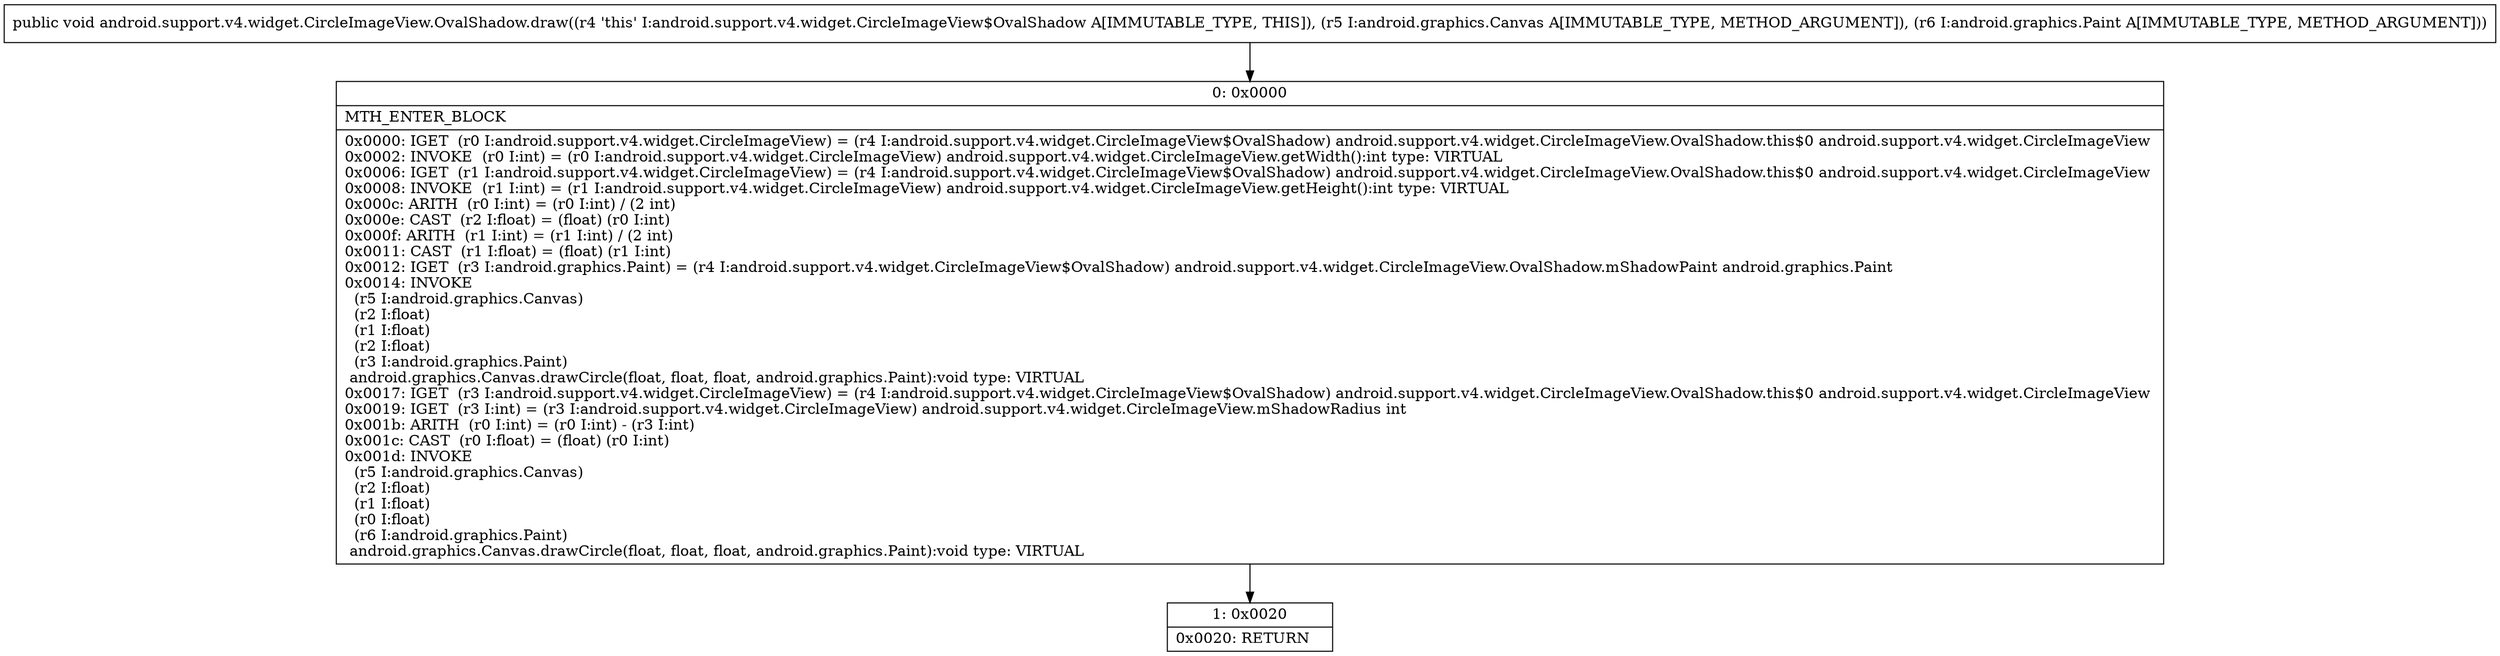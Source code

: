 digraph "CFG forandroid.support.v4.widget.CircleImageView.OvalShadow.draw(Landroid\/graphics\/Canvas;Landroid\/graphics\/Paint;)V" {
Node_0 [shape=record,label="{0\:\ 0x0000|MTH_ENTER_BLOCK\l|0x0000: IGET  (r0 I:android.support.v4.widget.CircleImageView) = (r4 I:android.support.v4.widget.CircleImageView$OvalShadow) android.support.v4.widget.CircleImageView.OvalShadow.this$0 android.support.v4.widget.CircleImageView \l0x0002: INVOKE  (r0 I:int) = (r0 I:android.support.v4.widget.CircleImageView) android.support.v4.widget.CircleImageView.getWidth():int type: VIRTUAL \l0x0006: IGET  (r1 I:android.support.v4.widget.CircleImageView) = (r4 I:android.support.v4.widget.CircleImageView$OvalShadow) android.support.v4.widget.CircleImageView.OvalShadow.this$0 android.support.v4.widget.CircleImageView \l0x0008: INVOKE  (r1 I:int) = (r1 I:android.support.v4.widget.CircleImageView) android.support.v4.widget.CircleImageView.getHeight():int type: VIRTUAL \l0x000c: ARITH  (r0 I:int) = (r0 I:int) \/ (2 int) \l0x000e: CAST  (r2 I:float) = (float) (r0 I:int) \l0x000f: ARITH  (r1 I:int) = (r1 I:int) \/ (2 int) \l0x0011: CAST  (r1 I:float) = (float) (r1 I:int) \l0x0012: IGET  (r3 I:android.graphics.Paint) = (r4 I:android.support.v4.widget.CircleImageView$OvalShadow) android.support.v4.widget.CircleImageView.OvalShadow.mShadowPaint android.graphics.Paint \l0x0014: INVOKE  \l  (r5 I:android.graphics.Canvas)\l  (r2 I:float)\l  (r1 I:float)\l  (r2 I:float)\l  (r3 I:android.graphics.Paint)\l android.graphics.Canvas.drawCircle(float, float, float, android.graphics.Paint):void type: VIRTUAL \l0x0017: IGET  (r3 I:android.support.v4.widget.CircleImageView) = (r4 I:android.support.v4.widget.CircleImageView$OvalShadow) android.support.v4.widget.CircleImageView.OvalShadow.this$0 android.support.v4.widget.CircleImageView \l0x0019: IGET  (r3 I:int) = (r3 I:android.support.v4.widget.CircleImageView) android.support.v4.widget.CircleImageView.mShadowRadius int \l0x001b: ARITH  (r0 I:int) = (r0 I:int) \- (r3 I:int) \l0x001c: CAST  (r0 I:float) = (float) (r0 I:int) \l0x001d: INVOKE  \l  (r5 I:android.graphics.Canvas)\l  (r2 I:float)\l  (r1 I:float)\l  (r0 I:float)\l  (r6 I:android.graphics.Paint)\l android.graphics.Canvas.drawCircle(float, float, float, android.graphics.Paint):void type: VIRTUAL \l}"];
Node_1 [shape=record,label="{1\:\ 0x0020|0x0020: RETURN   \l}"];
MethodNode[shape=record,label="{public void android.support.v4.widget.CircleImageView.OvalShadow.draw((r4 'this' I:android.support.v4.widget.CircleImageView$OvalShadow A[IMMUTABLE_TYPE, THIS]), (r5 I:android.graphics.Canvas A[IMMUTABLE_TYPE, METHOD_ARGUMENT]), (r6 I:android.graphics.Paint A[IMMUTABLE_TYPE, METHOD_ARGUMENT])) }"];
MethodNode -> Node_0;
Node_0 -> Node_1;
}


